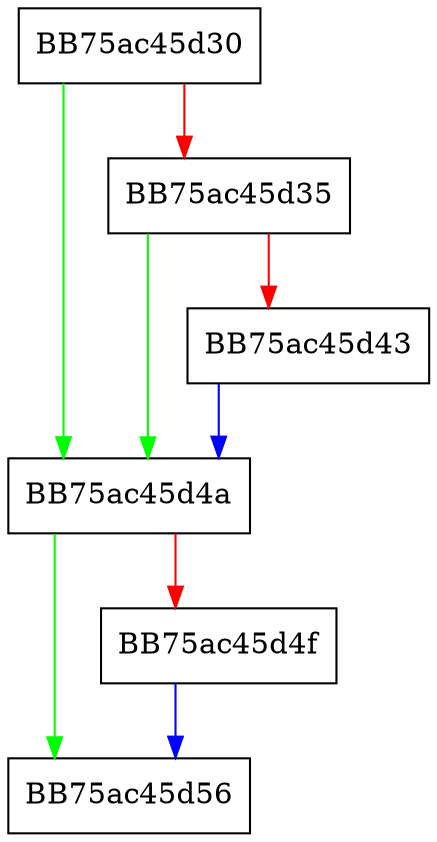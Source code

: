 digraph IsIOChunk {
  node [shape="box"];
  graph [splines=ortho];
  BB75ac45d30 -> BB75ac45d4a [color="green"];
  BB75ac45d30 -> BB75ac45d35 [color="red"];
  BB75ac45d35 -> BB75ac45d4a [color="green"];
  BB75ac45d35 -> BB75ac45d43 [color="red"];
  BB75ac45d43 -> BB75ac45d4a [color="blue"];
  BB75ac45d4a -> BB75ac45d56 [color="green"];
  BB75ac45d4a -> BB75ac45d4f [color="red"];
  BB75ac45d4f -> BB75ac45d56 [color="blue"];
}